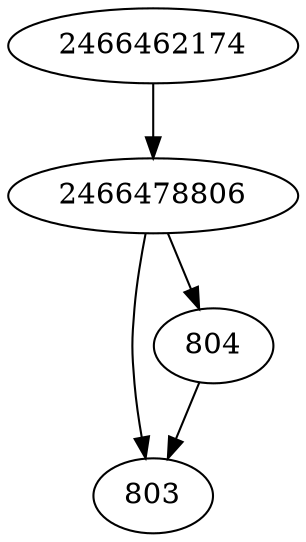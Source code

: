 strict digraph  {
803;
804;
2466478806;
2466462174;
804 -> 803;
2466478806 -> 803;
2466478806 -> 804;
2466462174 -> 2466478806;
}
